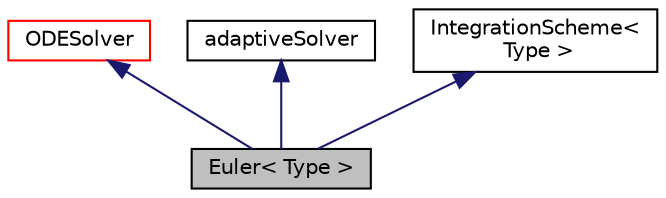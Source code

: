 digraph "Euler&lt; Type &gt;"
{
  bgcolor="transparent";
  edge [fontname="Helvetica",fontsize="10",labelfontname="Helvetica",labelfontsize="10"];
  node [fontname="Helvetica",fontsize="10",shape=record];
  Node4 [label="Euler\< Type \>",height=0.2,width=0.4,color="black", fillcolor="grey75", style="filled", fontcolor="black"];
  Node5 -> Node4 [dir="back",color="midnightblue",fontsize="10",style="solid",fontname="Helvetica"];
  Node5 [label="ODESolver",height=0.2,width=0.4,color="red",URL="$a26689.html",tooltip="Abstract base-class for ODE system solvers. "];
  Node18 -> Node4 [dir="back",color="midnightblue",fontsize="10",style="solid",fontname="Helvetica"];
  Node18 [label="adaptiveSolver",height=0.2,width=0.4,color="black",URL="$a26681.html"];
  Node19 -> Node4 [dir="back",color="midnightblue",fontsize="10",style="solid",fontname="Helvetica"];
  Node19 [label="IntegrationScheme\<\l Type \>",height=0.2,width=0.4,color="black",URL="$a24973.html",tooltip="Top level model for Integration schemes. "];
}
